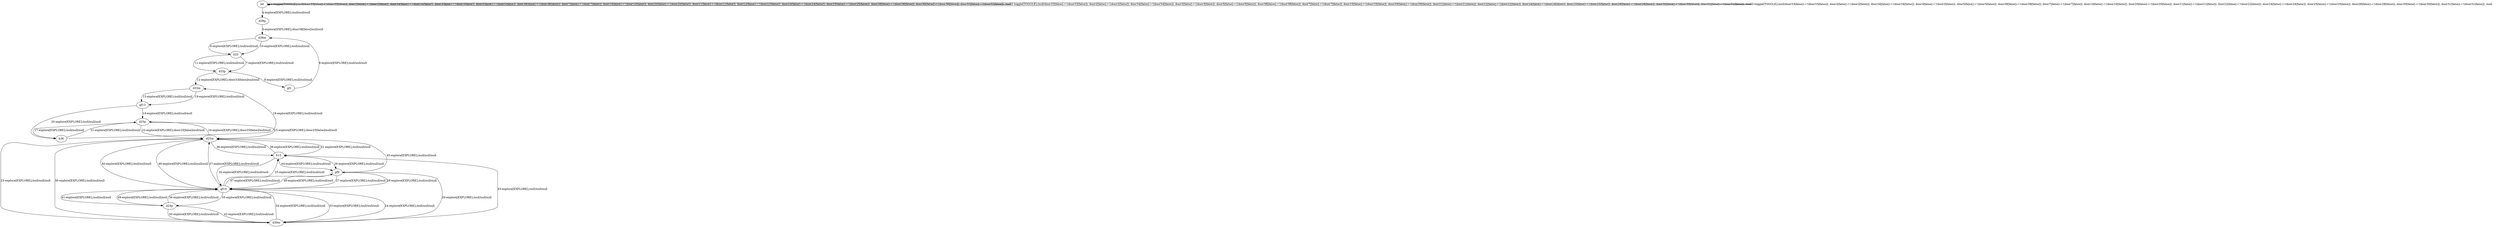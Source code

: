 # Total number of goals covered by this test: 1
# d25m --> d25p

digraph g {
"b0" -> "b0" [label = "1-toggle[TOGGLE];/null/door33[false]:=!(door33[false]); door2[false]:=!(door2[false]); door34[false]:=!(door34[false]); door3[false]:=!(door3[false]); door5[false]:=!(door5[false]); door38[false]:=!(door38[false]); door7[false]:=!(door7[false]); door10[false]:=!(door10[false]); door20[false]:=!(door20[false]); door21[false]:=!(door21[false]); door22[false]:=!(door22[false]); door24[false]:=!(door24[false]); door25[false]:=!(door25[false]); door28[false]:=!(door28[false]); door30[false]:=!(door30[false]); door31[false]:=!(door31[false]); /null"];
"b0" -> "b0" [label = "2-toggle[TOGGLE];/null/door33[false]:=!(door33[false]); door2[false]:=!(door2[false]); door34[false]:=!(door34[false]); door3[false]:=!(door3[false]); door5[false]:=!(door5[false]); door38[false]:=!(door38[false]); door7[false]:=!(door7[false]); door10[false]:=!(door10[false]); door20[false]:=!(door20[false]); door21[false]:=!(door21[false]); door22[false]:=!(door22[false]); door24[false]:=!(door24[false]); door25[false]:=!(door25[false]); door28[false]:=!(door28[false]); door30[false]:=!(door30[false]); door31[false]:=!(door31[false]); /null"];
"b0" -> "b0" [label = "3-toggle[TOGGLE];/null/door33[false]:=!(door33[false]); door2[false]:=!(door2[false]); door34[false]:=!(door34[false]); door3[false]:=!(door3[false]); door5[false]:=!(door5[false]); door38[false]:=!(door38[false]); door7[false]:=!(door7[false]); door10[false]:=!(door10[false]); door20[false]:=!(door20[false]); door21[false]:=!(door21[false]); door22[false]:=!(door22[false]); door24[false]:=!(door24[false]); door25[false]:=!(door25[false]); door28[false]:=!(door28[false]); door30[false]:=!(door30[false]); door31[false]:=!(door31[false]); /null"];
"b0" -> "d38p" [label = "4-explore[EXPLORE];/null/null/null"];
"d38p" -> "d38m" [label = "5-explore[EXPLORE];/door38[false]/null/null"];
"d38m" -> "b25" [label = "6-explore[EXPLORE];/null/null/null"];
"b25" -> "d33p" [label = "7-explore[EXPLORE];/null/null/null"];
"d33p" -> "gf1" [label = "8-explore[EXPLORE];/null/null/null"];
"gf1" -> "d38m" [label = "9-explore[EXPLORE];/null/null/null"];
"d38m" -> "b25" [label = "10-explore[EXPLORE];/null/null/null"];
"b25" -> "d33p" [label = "11-explore[EXPLORE];/null/null/null"];
"d33p" -> "d33m" [label = "12-explore[EXPLORE];/door33[false]/null/null"];
"d33m" -> "gf13" [label = "13-explore[EXPLORE];/null/null/null"];
"gf13" -> "d25p" [label = "14-explore[EXPLORE];/null/null/null"];
"d25p" -> "d25m" [label = "15-explore[EXPLORE];/door25[false]/null/null"];
"d25m" -> "d25p" [label = "16-explore[EXPLORE];/door25[false]/null/null"];
"d25p" -> "b36" [label = "17-explore[EXPLORE];/null/null/null"];
"b36" -> "d33m" [label = "18-explore[EXPLORE];/null/null/null"];
"d33m" -> "gf13" [label = "19-explore[EXPLORE];/null/null/null"];
"gf13" -> "b36" [label = "20-explore[EXPLORE];/null/null/null"];
"b36" -> "d25p" [label = "21-explore[EXPLORE];/null/null/null"];
"d25p" -> "d25m" [label = "22-explore[EXPLORE];/door25[false]/null/null"];
"d25m" -> "d39m" [label = "23-explore[EXPLORE];/null/null/null"];
"d39m" -> "gf19" [label = "24-explore[EXPLORE];/null/null/null"];
"gf19" -> "b13" [label = "25-explore[EXPLORE];/null/null/null"];
"b13" -> "gf9" [label = "26-explore[EXPLORE];/null/null/null"];
"gf9" -> "gf19" [label = "27-explore[EXPLORE];/null/null/null"];
"gf19" -> "gf9" [label = "28-explore[EXPLORE];/null/null/null"];
"gf9" -> "d39m" [label = "29-explore[EXPLORE];/null/null/null"];
"d39m" -> "d25m" [label = "30-explore[EXPLORE];/null/null/null"];
"d25m" -> "b13" [label = "31-explore[EXPLORE];/null/null/null"];
"b13" -> "gf19" [label = "32-explore[EXPLORE];/null/null/null"];
"gf19" -> "d39m" [label = "33-explore[EXPLORE];/null/null/null"];
"d39m" -> "gf19" [label = "34-explore[EXPLORE];/null/null/null"];
"gf19" -> "d24p" [label = "35-explore[EXPLORE];/null/null/null"];
"d24p" -> "gf19" [label = "36-explore[EXPLORE];/null/null/null"];
"gf19" -> "d25m" [label = "37-explore[EXPLORE];/null/null/null"];
"d25m" -> "b13" [label = "38-explore[EXPLORE];/null/null/null"];
"b13" -> "d25m" [label = "39-explore[EXPLORE];/null/null/null"];
"d25m" -> "gf19" [label = "40-explore[EXPLORE];/null/null/null"];
"gf19" -> "d24p" [label = "41-explore[EXPLORE];/null/null/null"];
"d24p" -> "d39m" [label = "42-explore[EXPLORE];/null/null/null"];
"d39m" -> "b13" [label = "43-explore[EXPLORE];/null/null/null"];
"b13" -> "gf9" [label = "44-explore[EXPLORE];/null/null/null"];
"gf9" -> "d25m" [label = "45-explore[EXPLORE];/null/null/null"];
"d25m" -> "gf19" [label = "46-explore[EXPLORE];/null/null/null"];
"gf19" -> "gf9" [label = "47-explore[EXPLORE];/null/null/null"];
"gf9" -> "gf19" [label = "48-explore[EXPLORE];/null/null/null"];
"gf19" -> "d24p" [label = "49-explore[EXPLORE];/null/null/null"];
"d24p" -> "d39m" [label = "50-explore[EXPLORE];/null/null/null"];
}